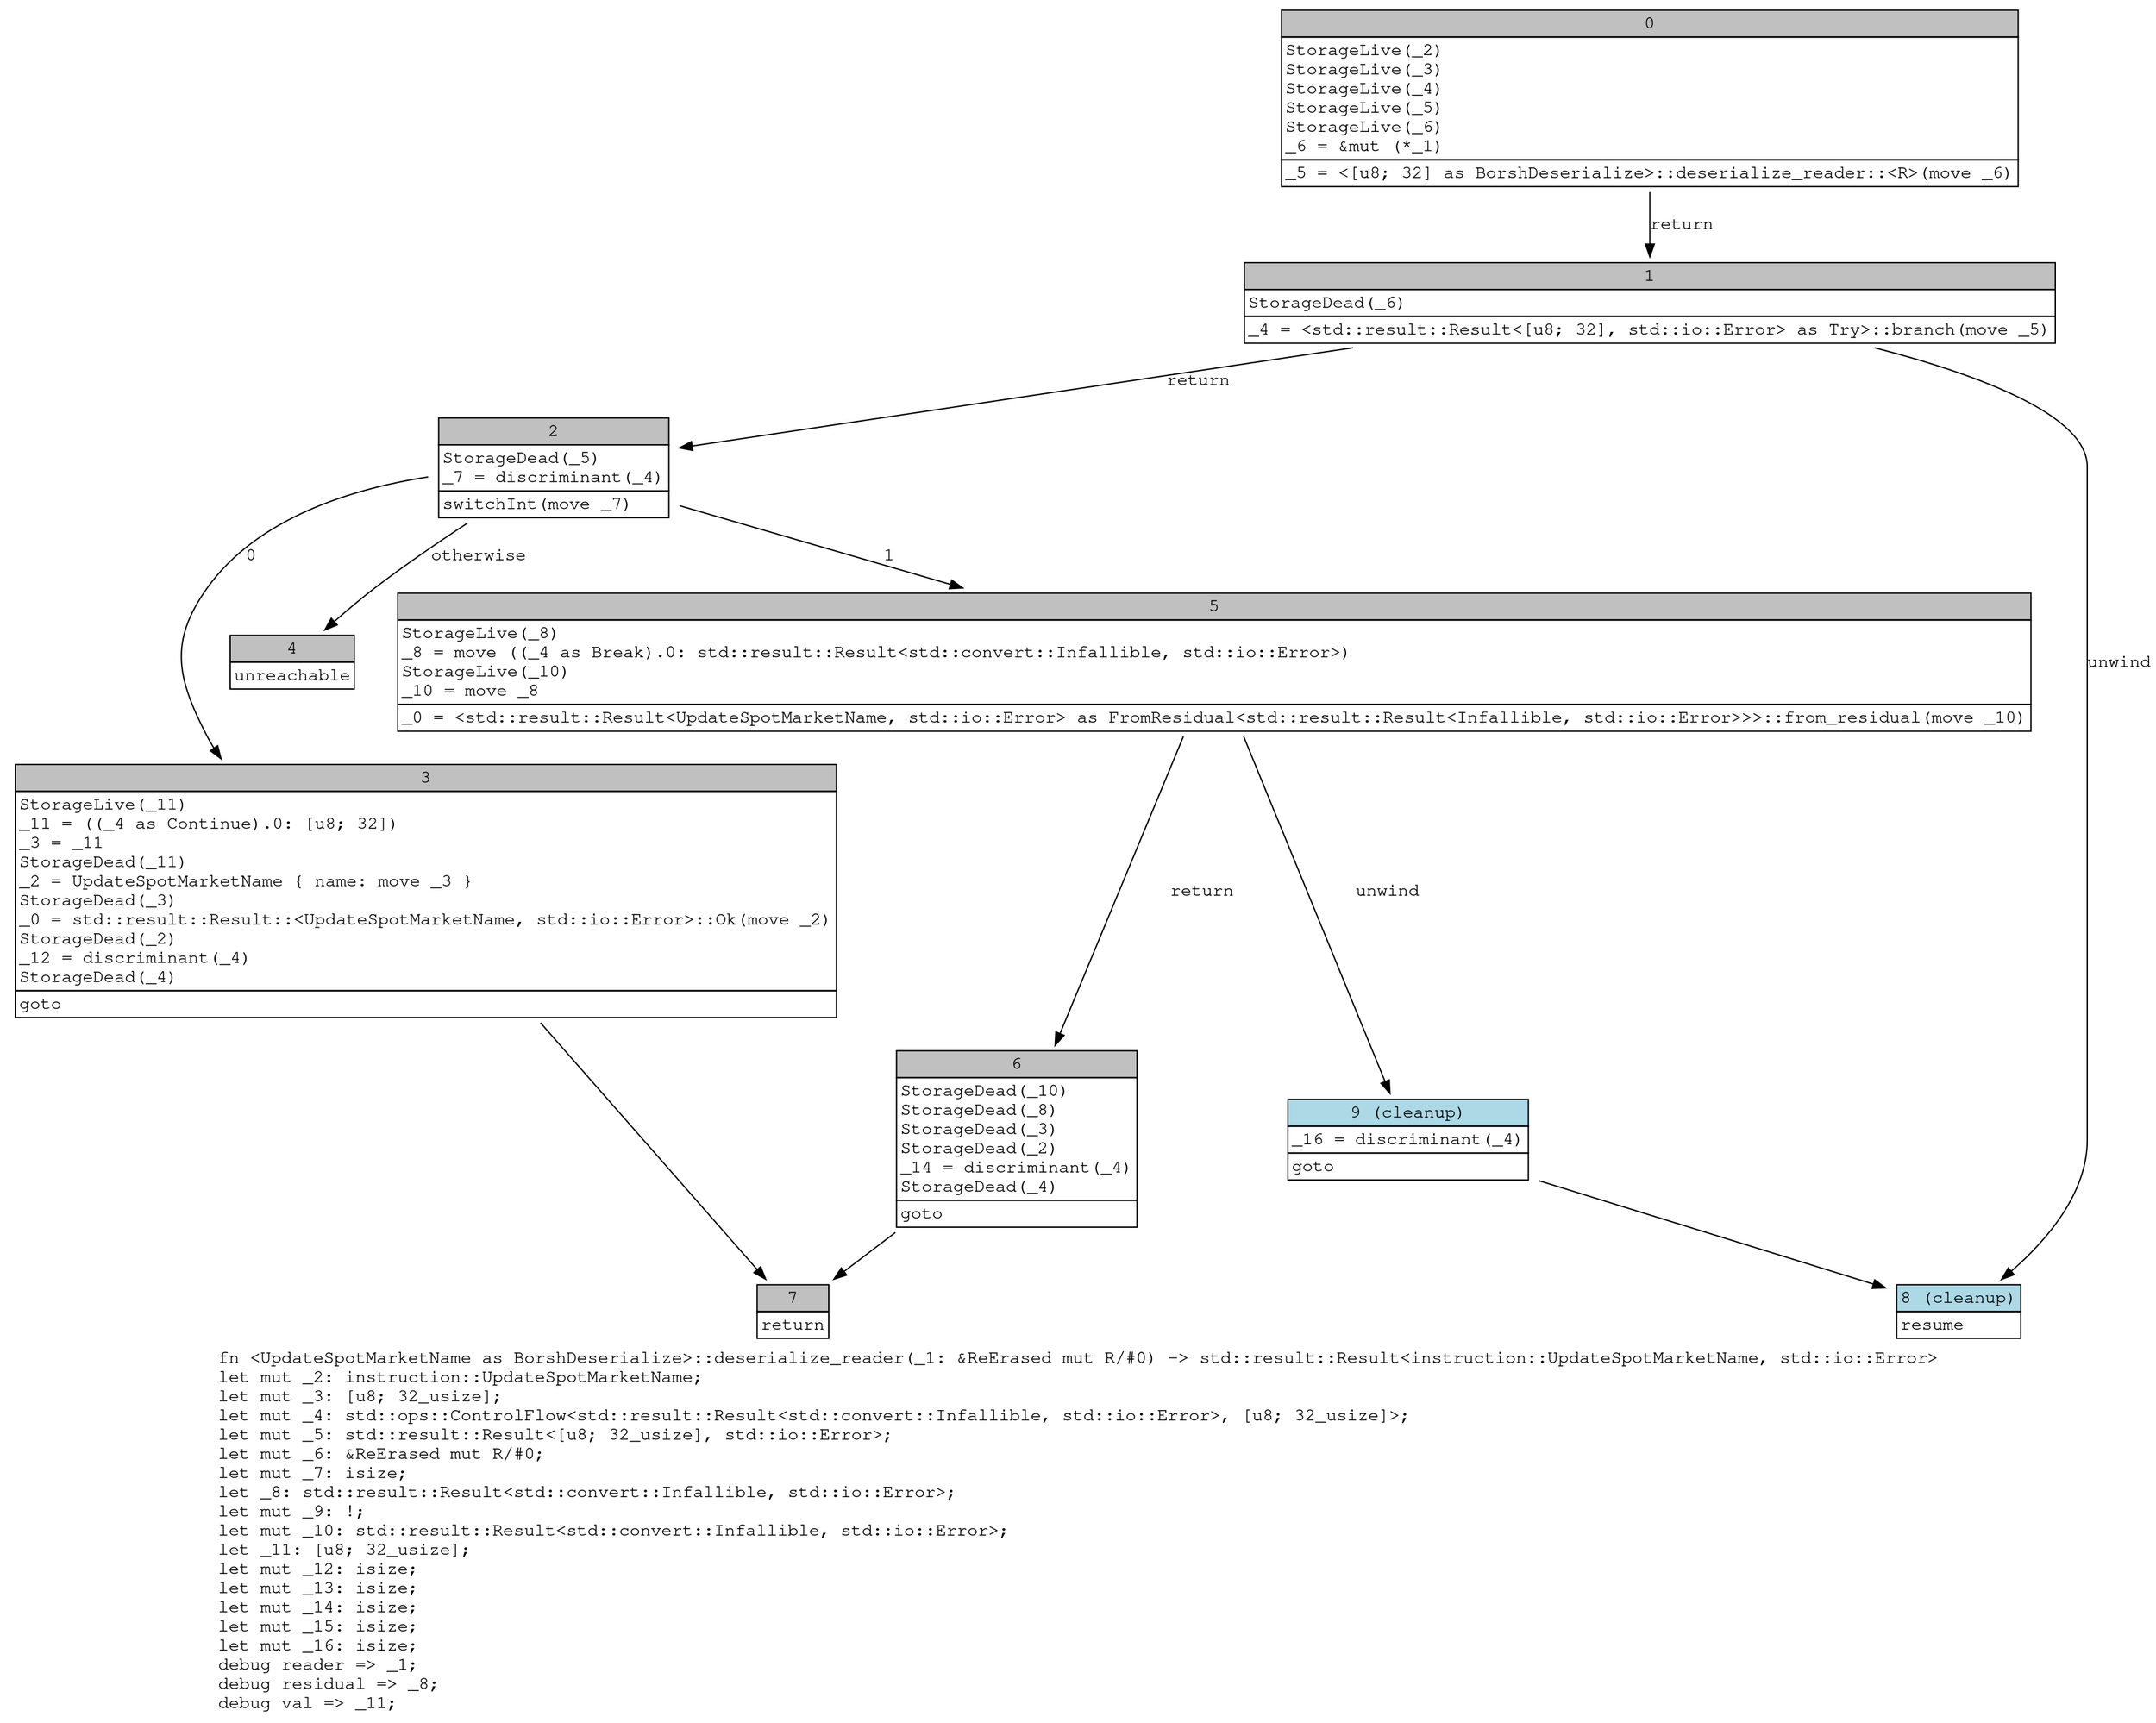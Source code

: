 digraph Mir_0_22050 {
    graph [fontname="Courier, monospace"];
    node [fontname="Courier, monospace"];
    edge [fontname="Courier, monospace"];
    label=<fn &lt;UpdateSpotMarketName as BorshDeserialize&gt;::deserialize_reader(_1: &amp;ReErased mut R/#0) -&gt; std::result::Result&lt;instruction::UpdateSpotMarketName, std::io::Error&gt;<br align="left"/>let mut _2: instruction::UpdateSpotMarketName;<br align="left"/>let mut _3: [u8; 32_usize];<br align="left"/>let mut _4: std::ops::ControlFlow&lt;std::result::Result&lt;std::convert::Infallible, std::io::Error&gt;, [u8; 32_usize]&gt;;<br align="left"/>let mut _5: std::result::Result&lt;[u8; 32_usize], std::io::Error&gt;;<br align="left"/>let mut _6: &amp;ReErased mut R/#0;<br align="left"/>let mut _7: isize;<br align="left"/>let _8: std::result::Result&lt;std::convert::Infallible, std::io::Error&gt;;<br align="left"/>let mut _9: !;<br align="left"/>let mut _10: std::result::Result&lt;std::convert::Infallible, std::io::Error&gt;;<br align="left"/>let _11: [u8; 32_usize];<br align="left"/>let mut _12: isize;<br align="left"/>let mut _13: isize;<br align="left"/>let mut _14: isize;<br align="left"/>let mut _15: isize;<br align="left"/>let mut _16: isize;<br align="left"/>debug reader =&gt; _1;<br align="left"/>debug residual =&gt; _8;<br align="left"/>debug val =&gt; _11;<br align="left"/>>;
    bb0__0_22050 [shape="none", label=<<table border="0" cellborder="1" cellspacing="0"><tr><td bgcolor="gray" align="center" colspan="1">0</td></tr><tr><td align="left" balign="left">StorageLive(_2)<br/>StorageLive(_3)<br/>StorageLive(_4)<br/>StorageLive(_5)<br/>StorageLive(_6)<br/>_6 = &amp;mut (*_1)<br/></td></tr><tr><td align="left">_5 = &lt;[u8; 32] as BorshDeserialize&gt;::deserialize_reader::&lt;R&gt;(move _6)</td></tr></table>>];
    bb1__0_22050 [shape="none", label=<<table border="0" cellborder="1" cellspacing="0"><tr><td bgcolor="gray" align="center" colspan="1">1</td></tr><tr><td align="left" balign="left">StorageDead(_6)<br/></td></tr><tr><td align="left">_4 = &lt;std::result::Result&lt;[u8; 32], std::io::Error&gt; as Try&gt;::branch(move _5)</td></tr></table>>];
    bb2__0_22050 [shape="none", label=<<table border="0" cellborder="1" cellspacing="0"><tr><td bgcolor="gray" align="center" colspan="1">2</td></tr><tr><td align="left" balign="left">StorageDead(_5)<br/>_7 = discriminant(_4)<br/></td></tr><tr><td align="left">switchInt(move _7)</td></tr></table>>];
    bb3__0_22050 [shape="none", label=<<table border="0" cellborder="1" cellspacing="0"><tr><td bgcolor="gray" align="center" colspan="1">3</td></tr><tr><td align="left" balign="left">StorageLive(_11)<br/>_11 = ((_4 as Continue).0: [u8; 32])<br/>_3 = _11<br/>StorageDead(_11)<br/>_2 = UpdateSpotMarketName { name: move _3 }<br/>StorageDead(_3)<br/>_0 = std::result::Result::&lt;UpdateSpotMarketName, std::io::Error&gt;::Ok(move _2)<br/>StorageDead(_2)<br/>_12 = discriminant(_4)<br/>StorageDead(_4)<br/></td></tr><tr><td align="left">goto</td></tr></table>>];
    bb4__0_22050 [shape="none", label=<<table border="0" cellborder="1" cellspacing="0"><tr><td bgcolor="gray" align="center" colspan="1">4</td></tr><tr><td align="left">unreachable</td></tr></table>>];
    bb5__0_22050 [shape="none", label=<<table border="0" cellborder="1" cellspacing="0"><tr><td bgcolor="gray" align="center" colspan="1">5</td></tr><tr><td align="left" balign="left">StorageLive(_8)<br/>_8 = move ((_4 as Break).0: std::result::Result&lt;std::convert::Infallible, std::io::Error&gt;)<br/>StorageLive(_10)<br/>_10 = move _8<br/></td></tr><tr><td align="left">_0 = &lt;std::result::Result&lt;UpdateSpotMarketName, std::io::Error&gt; as FromResidual&lt;std::result::Result&lt;Infallible, std::io::Error&gt;&gt;&gt;::from_residual(move _10)</td></tr></table>>];
    bb6__0_22050 [shape="none", label=<<table border="0" cellborder="1" cellspacing="0"><tr><td bgcolor="gray" align="center" colspan="1">6</td></tr><tr><td align="left" balign="left">StorageDead(_10)<br/>StorageDead(_8)<br/>StorageDead(_3)<br/>StorageDead(_2)<br/>_14 = discriminant(_4)<br/>StorageDead(_4)<br/></td></tr><tr><td align="left">goto</td></tr></table>>];
    bb7__0_22050 [shape="none", label=<<table border="0" cellborder="1" cellspacing="0"><tr><td bgcolor="gray" align="center" colspan="1">7</td></tr><tr><td align="left">return</td></tr></table>>];
    bb8__0_22050 [shape="none", label=<<table border="0" cellborder="1" cellspacing="0"><tr><td bgcolor="lightblue" align="center" colspan="1">8 (cleanup)</td></tr><tr><td align="left">resume</td></tr></table>>];
    bb9__0_22050 [shape="none", label=<<table border="0" cellborder="1" cellspacing="0"><tr><td bgcolor="lightblue" align="center" colspan="1">9 (cleanup)</td></tr><tr><td align="left" balign="left">_16 = discriminant(_4)<br/></td></tr><tr><td align="left">goto</td></tr></table>>];
    bb0__0_22050 -> bb1__0_22050 [label="return"];
    bb1__0_22050 -> bb2__0_22050 [label="return"];
    bb1__0_22050 -> bb8__0_22050 [label="unwind"];
    bb2__0_22050 -> bb3__0_22050 [label="0"];
    bb2__0_22050 -> bb5__0_22050 [label="1"];
    bb2__0_22050 -> bb4__0_22050 [label="otherwise"];
    bb3__0_22050 -> bb7__0_22050 [label=""];
    bb5__0_22050 -> bb6__0_22050 [label="return"];
    bb5__0_22050 -> bb9__0_22050 [label="unwind"];
    bb6__0_22050 -> bb7__0_22050 [label=""];
    bb9__0_22050 -> bb8__0_22050 [label=""];
}
